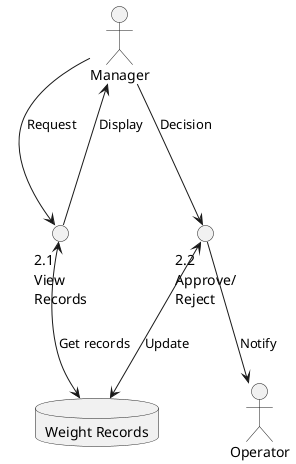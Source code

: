 @startuml DFD Level 2 - Weight Approval Process

skinparam monochrome true
skinparam shadowing false

' External entities
actor "Manager" as manager
actor "Operator" as operator

' Processes
circle "2.1\nView\nRecords" as viewRecords
circle "2.2\nApprove/\nReject" as makeDecision

' Data stores
database "Weight Records" as weights

' Data flows
manager --> viewRecords : Request
viewRecords <--> weights : Get records
viewRecords --> manager : Display

manager --> makeDecision : Decision
makeDecision <--> weights : Update
makeDecision --> operator : Notify

@enduml